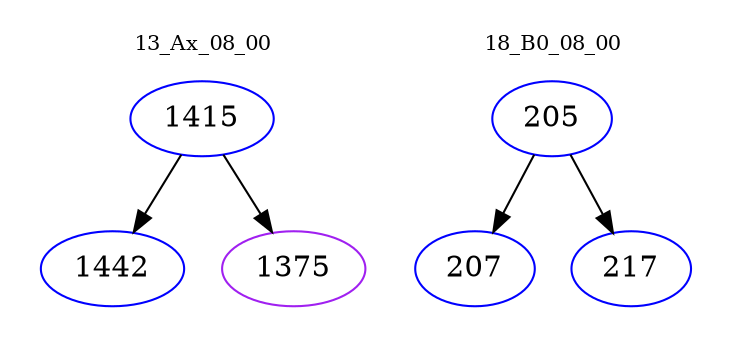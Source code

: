 digraph{
subgraph cluster_0 {
color = white
label = "13_Ax_08_00";
fontsize=10;
T0_1415 [label="1415", color="blue"]
T0_1415 -> T0_1442 [color="black"]
T0_1442 [label="1442", color="blue"]
T0_1415 -> T0_1375 [color="black"]
T0_1375 [label="1375", color="purple"]
}
subgraph cluster_1 {
color = white
label = "18_B0_08_00";
fontsize=10;
T1_205 [label="205", color="blue"]
T1_205 -> T1_207 [color="black"]
T1_207 [label="207", color="blue"]
T1_205 -> T1_217 [color="black"]
T1_217 [label="217", color="blue"]
}
}
